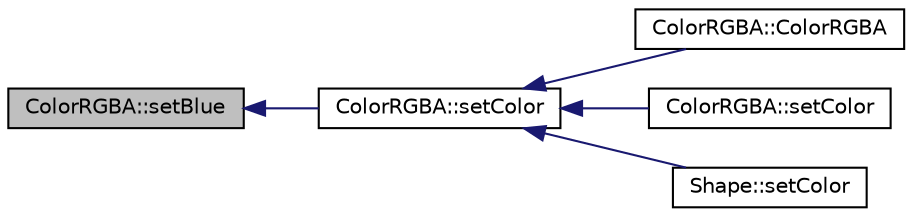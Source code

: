 digraph "ColorRGBA::setBlue"
{
  edge [fontname="Helvetica",fontsize="10",labelfontname="Helvetica",labelfontsize="10"];
  node [fontname="Helvetica",fontsize="10",shape=record];
  rankdir="LR";
  Node1 [label="ColorRGBA::setBlue",height=0.2,width=0.4,color="black", fillcolor="grey75", style="filled", fontcolor="black"];
  Node1 -> Node2 [dir="back",color="midnightblue",fontsize="10",style="solid"];
  Node2 [label="ColorRGBA::setColor",height=0.2,width=0.4,color="black", fillcolor="white", style="filled",URL="$class_color_r_g_b_a.html#a76f2f4e38f975f9389390180ffd33c75"];
  Node2 -> Node3 [dir="back",color="midnightblue",fontsize="10",style="solid"];
  Node3 [label="ColorRGBA::ColorRGBA",height=0.2,width=0.4,color="black", fillcolor="white", style="filled",URL="$class_color_r_g_b_a.html#aeb006fd2a96986423ac6f35aa6d975f6"];
  Node2 -> Node4 [dir="back",color="midnightblue",fontsize="10",style="solid"];
  Node4 [label="ColorRGBA::setColor",height=0.2,width=0.4,color="black", fillcolor="white", style="filled",URL="$class_color_r_g_b_a.html#a23c142b9edfc3209ba5d8b107564ed63"];
  Node2 -> Node5 [dir="back",color="midnightblue",fontsize="10",style="solid"];
  Node5 [label="Shape::setColor",height=0.2,width=0.4,color="black", fillcolor="white", style="filled",URL="$class_shape.html#ad2dd6757c54649671a5b8bc2d278eaf6"];
}
